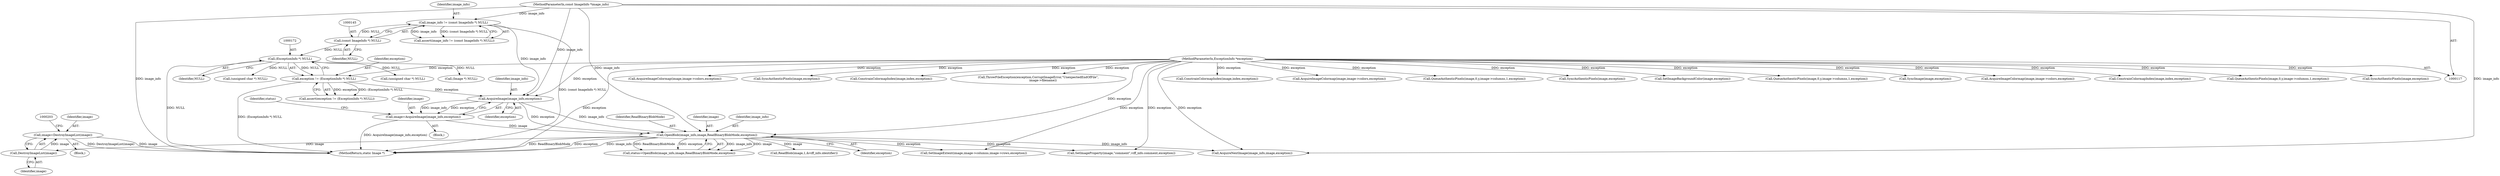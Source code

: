 digraph "0_ImageMagick_fe3066122ef72c82415811d25e9e3fad622c0a99_0@pointer" {
"1000197" [label="(Call,image=DestroyImageList(image))"];
"1000199" [label="(Call,DestroyImageList(image))"];
"1000187" [label="(Call,OpenBlob(image_info,image,ReadBinaryBlobMode,exception))"];
"1000182" [label="(Call,AcquireImage(image_info,exception))"];
"1000142" [label="(Call,image_info != (const ImageInfo *) NULL)"];
"1000118" [label="(MethodParameterIn,const ImageInfo *image_info)"];
"1000144" [label="(Call,(const ImageInfo *) NULL)"];
"1000169" [label="(Call,exception != (ExceptionInfo *) NULL)"];
"1000119" [label="(MethodParameterIn,ExceptionInfo *exception)"];
"1000171" [label="(Call,(ExceptionInfo *) NULL)"];
"1000180" [label="(Call,image=AcquireImage(image_info,exception))"];
"1000173" [label="(Identifier,NULL)"];
"1000143" [label="(Identifier,image_info)"];
"1000190" [label="(Identifier,ReadBinaryBlobMode)"];
"1002233" [label="(Call,ConstrainColormapIndex(image,index,exception))"];
"1001261" [label="(Call,AcquireImageColormap(image,image->colors,exception))"];
"1002055" [label="(Call,QueueAuthenticPixels(image,0,y,image->columns,1,exception))"];
"1002002" [label="(Call,SyncAuthenticPixels(image,exception))"];
"1000168" [label="(Call,assert(exception != (ExceptionInfo *) NULL))"];
"1000141" [label="(Call,assert(image_info != (const ImageInfo *) NULL))"];
"1000597" [label="(Call,SetImageBackgroundColor(image,exception))"];
"1000200" [label="(Identifier,image)"];
"1000186" [label="(Identifier,status)"];
"1000118" [label="(MethodParameterIn,const ImageInfo *image_info)"];
"1000184" [label="(Identifier,exception)"];
"1002156" [label="(Call,QueueAuthenticPixels(image,0,y,image->columns,1,exception))"];
"1002350" [label="(Call,SyncImage(image,exception))"];
"1001399" [label="(Call,(unsigned char *) NULL)"];
"1000806" [label="(Call,AcquireImageColormap(image,image->colors,exception))"];
"1002469" [label="(MethodReturn,static Image *)"];
"1002275" [label="(Call,ConstrainColormapIndex(image,index,exception))"];
"1000182" [label="(Call,AcquireImage(image_info,exception))"];
"1000119" [label="(MethodParameterIn,ExceptionInfo *exception)"];
"1000198" [label="(Identifier,image)"];
"1000191" [label="(Identifier,exception)"];
"1000142" [label="(Call,image_info != (const ImageInfo *) NULL)"];
"1000120" [label="(Block,)"];
"1000187" [label="(Call,OpenBlob(image_info,image,ReadBinaryBlobMode,exception))"];
"1000171" [label="(Call,(ExceptionInfo *) NULL)"];
"1000183" [label="(Identifier,image_info)"];
"1000197" [label="(Call,image=DestroyImageList(image))"];
"1000144" [label="(Call,(const ImageInfo *) NULL)"];
"1000189" [label="(Identifier,image)"];
"1001816" [label="(Call,QueueAuthenticPixels(image,0,y,image->columns,1,exception))"];
"1002306" [label="(Call,SyncAuthenticPixels(image,exception))"];
"1000947" [label="(Call,(unsigned char *) NULL)"];
"1000170" [label="(Identifier,exception)"];
"1000146" [label="(Identifier,NULL)"];
"1000579" [label="(Call,SetImageExtent(image,image->columns,image->rows,exception))"];
"1000323" [label="(Call,SetImageProperty(image,\"comment\",viff_info.comment,exception))"];
"1000196" [label="(Block,)"];
"1000886" [label="(Call,AcquireImageColormap(image,image->colors,exception))"];
"1000180" [label="(Call,image=AcquireImage(image_info,exception))"];
"1000188" [label="(Identifier,image_info)"];
"1002097" [label="(Call,SyncAuthenticPixels(image,exception))"];
"1000202" [label="(Call,(Image *) NULL)"];
"1000181" [label="(Identifier,image)"];
"1002254" [label="(Call,ConstrainColormapIndex(image,index,exception))"];
"1002359" [label="(Call,ThrowFileException(exception,CorruptImageError,\"UnexpectedEndOfFile\",\n          image->filename))"];
"1000185" [label="(Call,status=OpenBlob(image_info,image,ReadBinaryBlobMode,exception))"];
"1002408" [label="(Call,AcquireNextImage(image_info,image,exception))"];
"1000199" [label="(Call,DestroyImageList(image))"];
"1000207" [label="(Call,ReadBlob(image,1,&viff_info.identifier))"];
"1000169" [label="(Call,exception != (ExceptionInfo *) NULL)"];
"1000197" -> "1000196"  [label="AST: "];
"1000197" -> "1000199"  [label="CFG: "];
"1000198" -> "1000197"  [label="AST: "];
"1000199" -> "1000197"  [label="AST: "];
"1000203" -> "1000197"  [label="CFG: "];
"1000197" -> "1002469"  [label="DDG: DestroyImageList(image)"];
"1000197" -> "1002469"  [label="DDG: image"];
"1000199" -> "1000197"  [label="DDG: image"];
"1000199" -> "1000200"  [label="CFG: "];
"1000200" -> "1000199"  [label="AST: "];
"1000187" -> "1000199"  [label="DDG: image"];
"1000187" -> "1000185"  [label="AST: "];
"1000187" -> "1000191"  [label="CFG: "];
"1000188" -> "1000187"  [label="AST: "];
"1000189" -> "1000187"  [label="AST: "];
"1000190" -> "1000187"  [label="AST: "];
"1000191" -> "1000187"  [label="AST: "];
"1000185" -> "1000187"  [label="CFG: "];
"1000187" -> "1002469"  [label="DDG: image_info"];
"1000187" -> "1002469"  [label="DDG: ReadBinaryBlobMode"];
"1000187" -> "1002469"  [label="DDG: exception"];
"1000187" -> "1000185"  [label="DDG: image_info"];
"1000187" -> "1000185"  [label="DDG: image"];
"1000187" -> "1000185"  [label="DDG: ReadBinaryBlobMode"];
"1000187" -> "1000185"  [label="DDG: exception"];
"1000182" -> "1000187"  [label="DDG: image_info"];
"1000182" -> "1000187"  [label="DDG: exception"];
"1000118" -> "1000187"  [label="DDG: image_info"];
"1000180" -> "1000187"  [label="DDG: image"];
"1000119" -> "1000187"  [label="DDG: exception"];
"1000187" -> "1000207"  [label="DDG: image"];
"1000187" -> "1000323"  [label="DDG: exception"];
"1000187" -> "1000579"  [label="DDG: exception"];
"1000187" -> "1002408"  [label="DDG: image_info"];
"1000182" -> "1000180"  [label="AST: "];
"1000182" -> "1000184"  [label="CFG: "];
"1000183" -> "1000182"  [label="AST: "];
"1000184" -> "1000182"  [label="AST: "];
"1000180" -> "1000182"  [label="CFG: "];
"1000182" -> "1000180"  [label="DDG: image_info"];
"1000182" -> "1000180"  [label="DDG: exception"];
"1000142" -> "1000182"  [label="DDG: image_info"];
"1000118" -> "1000182"  [label="DDG: image_info"];
"1000169" -> "1000182"  [label="DDG: exception"];
"1000119" -> "1000182"  [label="DDG: exception"];
"1000142" -> "1000141"  [label="AST: "];
"1000142" -> "1000144"  [label="CFG: "];
"1000143" -> "1000142"  [label="AST: "];
"1000144" -> "1000142"  [label="AST: "];
"1000141" -> "1000142"  [label="CFG: "];
"1000142" -> "1002469"  [label="DDG: (const ImageInfo *) NULL"];
"1000142" -> "1000141"  [label="DDG: image_info"];
"1000142" -> "1000141"  [label="DDG: (const ImageInfo *) NULL"];
"1000118" -> "1000142"  [label="DDG: image_info"];
"1000144" -> "1000142"  [label="DDG: NULL"];
"1000118" -> "1000117"  [label="AST: "];
"1000118" -> "1002469"  [label="DDG: image_info"];
"1000118" -> "1002408"  [label="DDG: image_info"];
"1000144" -> "1000146"  [label="CFG: "];
"1000145" -> "1000144"  [label="AST: "];
"1000146" -> "1000144"  [label="AST: "];
"1000144" -> "1000171"  [label="DDG: NULL"];
"1000169" -> "1000168"  [label="AST: "];
"1000169" -> "1000171"  [label="CFG: "];
"1000170" -> "1000169"  [label="AST: "];
"1000171" -> "1000169"  [label="AST: "];
"1000168" -> "1000169"  [label="CFG: "];
"1000169" -> "1002469"  [label="DDG: (ExceptionInfo *) NULL"];
"1000169" -> "1000168"  [label="DDG: exception"];
"1000169" -> "1000168"  [label="DDG: (ExceptionInfo *) NULL"];
"1000119" -> "1000169"  [label="DDG: exception"];
"1000171" -> "1000169"  [label="DDG: NULL"];
"1000119" -> "1000117"  [label="AST: "];
"1000119" -> "1002469"  [label="DDG: exception"];
"1000119" -> "1000323"  [label="DDG: exception"];
"1000119" -> "1000579"  [label="DDG: exception"];
"1000119" -> "1000597"  [label="DDG: exception"];
"1000119" -> "1000806"  [label="DDG: exception"];
"1000119" -> "1000886"  [label="DDG: exception"];
"1000119" -> "1001261"  [label="DDG: exception"];
"1000119" -> "1001816"  [label="DDG: exception"];
"1000119" -> "1002002"  [label="DDG: exception"];
"1000119" -> "1002055"  [label="DDG: exception"];
"1000119" -> "1002097"  [label="DDG: exception"];
"1000119" -> "1002156"  [label="DDG: exception"];
"1000119" -> "1002233"  [label="DDG: exception"];
"1000119" -> "1002254"  [label="DDG: exception"];
"1000119" -> "1002275"  [label="DDG: exception"];
"1000119" -> "1002306"  [label="DDG: exception"];
"1000119" -> "1002350"  [label="DDG: exception"];
"1000119" -> "1002359"  [label="DDG: exception"];
"1000119" -> "1002408"  [label="DDG: exception"];
"1000171" -> "1000173"  [label="CFG: "];
"1000172" -> "1000171"  [label="AST: "];
"1000173" -> "1000171"  [label="AST: "];
"1000171" -> "1002469"  [label="DDG: NULL"];
"1000171" -> "1000202"  [label="DDG: NULL"];
"1000171" -> "1000947"  [label="DDG: NULL"];
"1000171" -> "1001399"  [label="DDG: NULL"];
"1000180" -> "1000120"  [label="AST: "];
"1000181" -> "1000180"  [label="AST: "];
"1000186" -> "1000180"  [label="CFG: "];
"1000180" -> "1002469"  [label="DDG: AcquireImage(image_info,exception)"];
}
